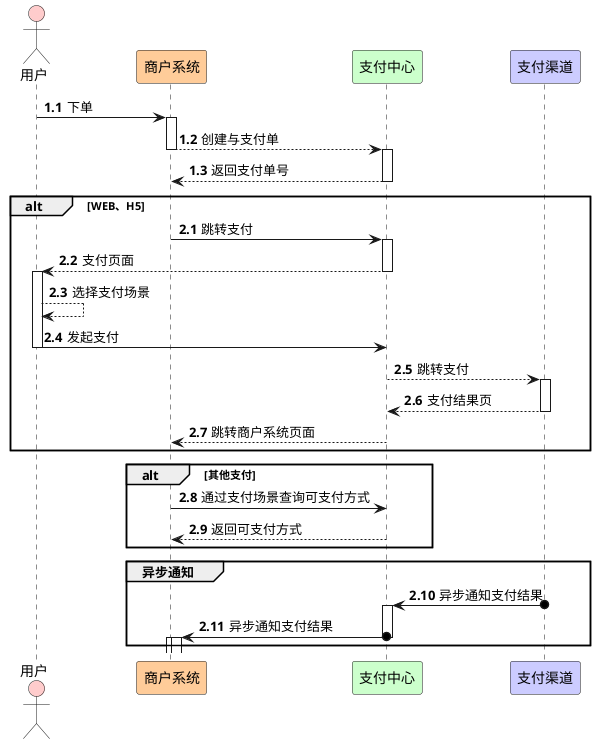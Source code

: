 @startuml
'https://plantuml.com/sequence-diagram

actor 用户 #FFCCCC
participant 商户系统 #FFCC99
participant 支付中心 #CCFFCC
participant 支付渠道 #CCCCFF


autonumber 1.1

用户 -> 商户系统: 下单

activate 商户系统
商户系统 --> 支付中心: 创建与支付单
deactivate 商户系统
activate 支付中心
支付中心 --> 商户系统: 返回支付单号
deactivate 支付中心



alt WEB、H5
autonumber 2.1

商户系统 -> 支付中心: 跳转支付

activate 支付中心
支付中心 --> 用户: 支付页面
deactivate 支付中心

activate 用户
用户 --> 用户: 选择支付场景
用户 -> 支付中心: 发起支付
deactivate 用户


支付中心 --> 支付渠道: 跳转支付
activate 支付渠道
支付渠道 --> 支付中心: 支付结果页
deactivate 支付渠道
支付中心 --> 商户系统: 跳转商户系统页面
end


alt 其他支付
商户系统 -> 支付中心: 通过支付场景查询可支付方式

支付中心 --> 商户系统: 返回可支付方式
end


group 异步通知
支付渠道 o-> 支付中心: 异步通知支付结果
activate 支付中心
支付中心 o-> 商户系统: 异步通知支付结果
deactivate 支付中心
activate 商户系统
activate 商户系统

end

@enduml
